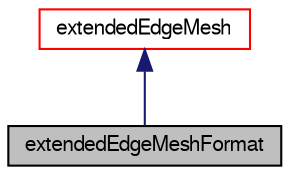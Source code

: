 digraph "extendedEdgeMeshFormat"
{
  bgcolor="transparent";
  edge [fontname="FreeSans",fontsize="10",labelfontname="FreeSans",labelfontsize="10"];
  node [fontname="FreeSans",fontsize="10",shape=record];
  Node1 [label="extendedEdgeMeshFormat",height=0.2,width=0.4,color="black", fillcolor="grey75", style="filled" fontcolor="black"];
  Node2 -> Node1 [dir="back",color="midnightblue",fontsize="10",style="solid",fontname="FreeSans"];
  Node2 [label="extendedEdgeMesh",height=0.2,width=0.4,color="red",URL="$a00678.html",tooltip="Description of feature edges and points. "];
}
